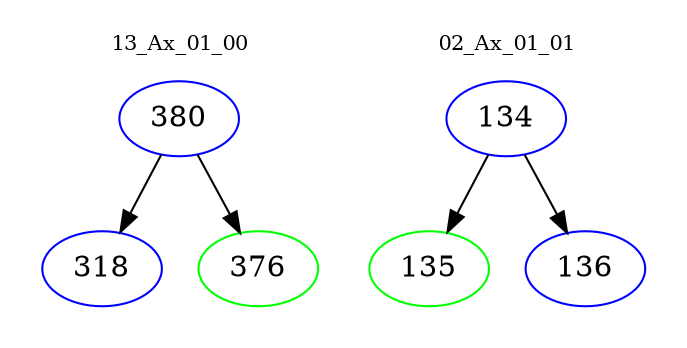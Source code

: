 digraph{
subgraph cluster_0 {
color = white
label = "13_Ax_01_00";
fontsize=10;
T0_380 [label="380", color="blue"]
T0_380 -> T0_318 [color="black"]
T0_318 [label="318", color="blue"]
T0_380 -> T0_376 [color="black"]
T0_376 [label="376", color="green"]
}
subgraph cluster_1 {
color = white
label = "02_Ax_01_01";
fontsize=10;
T1_134 [label="134", color="blue"]
T1_134 -> T1_135 [color="black"]
T1_135 [label="135", color="green"]
T1_134 -> T1_136 [color="black"]
T1_136 [label="136", color="blue"]
}
}
